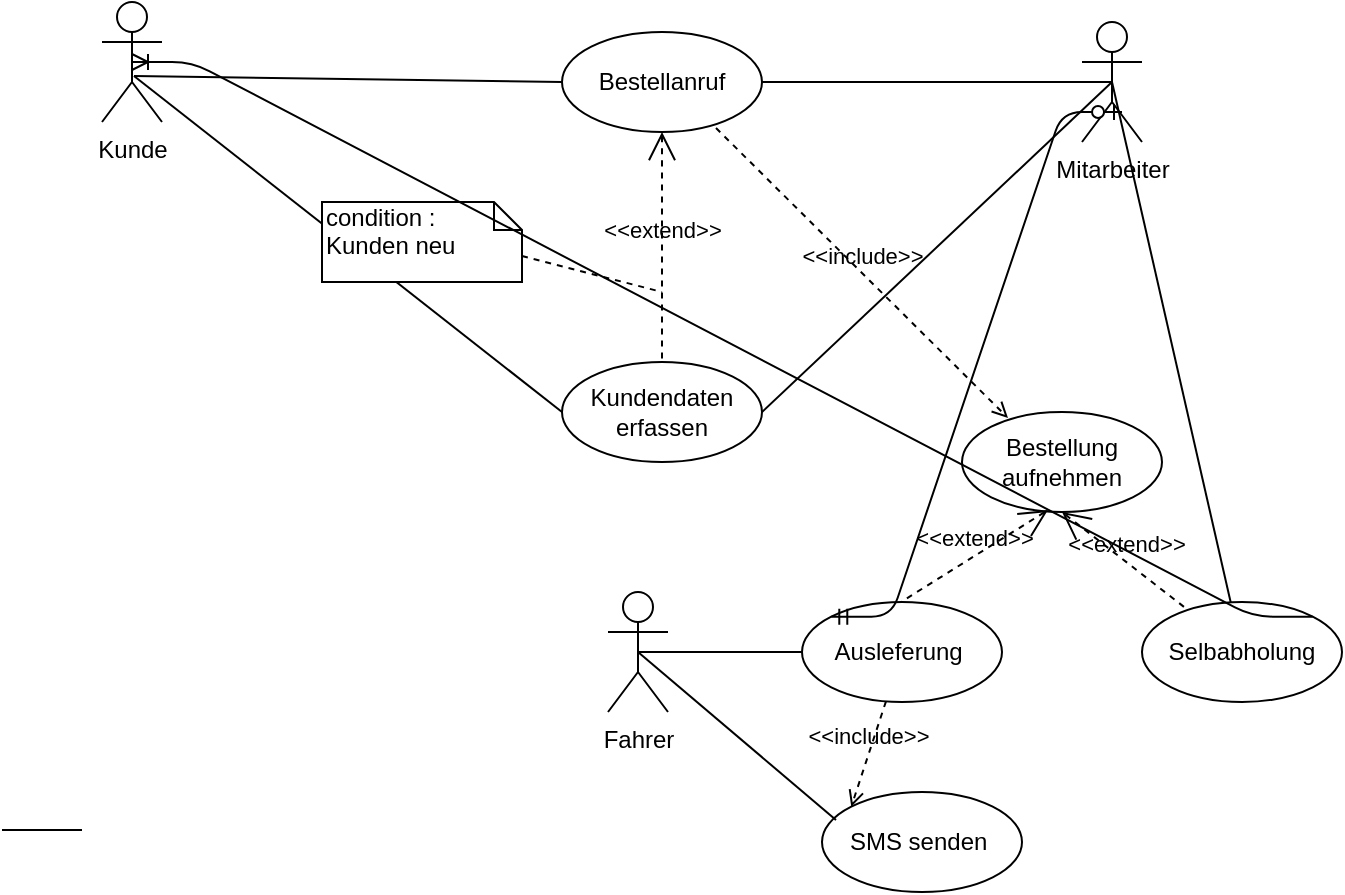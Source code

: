 <mxfile version="12.2.4"><diagram id="sxyOwEcr1aisTtCb-0PF"><mxGraphModel dx="1182" dy="611" grid="1" gridSize="10" guides="1" tooltips="1" connect="1" arrows="1" fold="1" page="1" pageScale="1" pageWidth="827" pageHeight="1169" math="0" shadow="0"><root><mxCell id="0"/><mxCell id="1" parent="0"/><mxCell id="3" value="Kunde" style="shape=umlActor;verticalLabelPosition=bottom;labelBackgroundColor=#ffffff;verticalAlign=top;html=1;" vertex="1" parent="1"><mxGeometry x="160" y="170" width="30" height="60" as="geometry"/></mxCell><mxCell id="4" value="Mitarbeiter" style="shape=umlActor;verticalLabelPosition=bottom;labelBackgroundColor=#ffffff;verticalAlign=top;html=1;" vertex="1" parent="1"><mxGeometry x="650" y="180" width="30" height="60" as="geometry"/></mxCell><mxCell id="6" value="Fahrer" style="shape=umlActor;verticalLabelPosition=bottom;labelBackgroundColor=#ffffff;verticalAlign=top;html=1;" vertex="1" parent="1"><mxGeometry x="413" y="465" width="30" height="60" as="geometry"/></mxCell><mxCell id="24" value="Bestellanruf" style="ellipse;whiteSpace=wrap;html=1;" vertex="1" parent="1"><mxGeometry x="390" y="185" width="100" height="50" as="geometry"/></mxCell><mxCell id="31" value="" style="line;strokeWidth=1;fillColor=none;align=left;verticalAlign=middle;spacingTop=-1;spacingLeft=3;spacingRight=3;rotatable=0;labelPosition=right;points=[];portConstraint=eastwest;" vertex="1" parent="1"><mxGeometry x="110" y="580" width="40" height="8" as="geometry"/></mxCell><mxCell id="32" value="" style="endArrow=none;html=1;entryX=0.5;entryY=0.5;entryDx=0;entryDy=0;entryPerimeter=0;exitX=1;exitY=0.5;exitDx=0;exitDy=0;" edge="1" parent="1" source="24" target="4"><mxGeometry width="50" height="50" relative="1" as="geometry"><mxPoint x="420" y="194" as="sourcePoint"/><mxPoint x="470" y="144" as="targetPoint"/></mxGeometry></mxCell><mxCell id="33" value="Kundendaten erfassen" style="ellipse;whiteSpace=wrap;html=1;" vertex="1" parent="1"><mxGeometry x="390" y="350" width="100" height="50" as="geometry"/></mxCell><mxCell id="36" value="" style="endArrow=none;html=1;entryX=0.533;entryY=0.617;entryDx=0;entryDy=0;entryPerimeter=0;exitX=0;exitY=0.5;exitDx=0;exitDy=0;" edge="1" parent="1" source="24" target="3"><mxGeometry width="50" height="50" relative="1" as="geometry"><mxPoint x="473" y="265" as="sourcePoint"/><mxPoint x="675" y="220" as="targetPoint"/></mxGeometry></mxCell><mxCell id="37" value="" style="endArrow=none;html=1;entryX=0.533;entryY=0.617;entryDx=0;entryDy=0;entryPerimeter=0;exitX=0;exitY=0.5;exitDx=0;exitDy=0;" edge="1" parent="1" source="33" target="3"><mxGeometry width="50" height="50" relative="1" as="geometry"><mxPoint x="290" y="350" as="sourcePoint"/><mxPoint x="185.99" y="217.02" as="targetPoint"/></mxGeometry></mxCell><mxCell id="38" value="" style="endArrow=none;html=1;entryX=0.5;entryY=0.5;entryDx=0;entryDy=0;entryPerimeter=0;exitX=1;exitY=0.5;exitDx=0;exitDy=0;" edge="1" parent="1" source="33" target="4"><mxGeometry width="50" height="50" relative="1" as="geometry"><mxPoint x="400" y="385" as="sourcePoint"/><mxPoint x="185.99" y="217.02" as="targetPoint"/></mxGeometry></mxCell><mxCell id="39" value="&amp;lt;&amp;lt;extend&amp;gt;&amp;gt;" style="edgeStyle=none;html=1;startArrow=open;endArrow=none;startSize=12;verticalAlign=bottom;dashed=1;labelBackgroundColor=none;entryX=0.5;entryY=0;entryDx=0;entryDy=0;" edge="1" parent="1" source="24" target="33"><mxGeometry width="160" relative="1" as="geometry"><mxPoint x="457.5" y="100" as="sourcePoint"/><mxPoint x="500" y="292" as="targetPoint"/><Array as="points"><mxPoint x="440" y="240"/></Array></mxGeometry></mxCell><mxCell id="40" value="condition : Kunden neu&amp;nbsp;" style="shape=note;whiteSpace=wrap;html=1;size=14;verticalAlign=top;align=left;spacingTop=-6;" vertex="1" parent="1"><mxGeometry x="270" y="270" width="100" height="40" as="geometry"/></mxCell><mxCell id="42" value="" style="endArrow=none;dashed=1;html=1;exitX=0;exitY=0;exitDx=100;exitDy=27;exitPerimeter=0;" edge="1" parent="1" source="40"><mxGeometry width="50" height="50" relative="1" as="geometry"><mxPoint x="340" y="315" as="sourcePoint"/><mxPoint x="440" y="315" as="targetPoint"/></mxGeometry></mxCell><mxCell id="45" value="Bestellung aufnehmen" style="ellipse;whiteSpace=wrap;html=1;" vertex="1" parent="1"><mxGeometry x="590" y="375" width="100" height="50" as="geometry"/></mxCell><mxCell id="46" value="&amp;lt;&amp;lt;include&amp;gt;&amp;gt;" style="edgeStyle=none;html=1;endArrow=open;verticalAlign=bottom;dashed=1;labelBackgroundColor=none;exitX=0.77;exitY=0.96;exitDx=0;exitDy=0;exitPerimeter=0;entryX=0.23;entryY=0.06;entryDx=0;entryDy=0;entryPerimeter=0;" edge="1" parent="1" source="24" target="45"><mxGeometry width="160" relative="1" as="geometry"><mxPoint x="480" y="340" as="sourcePoint"/><mxPoint x="640" y="340" as="targetPoint"/></mxGeometry></mxCell><mxCell id="47" value="Ausleferung&amp;nbsp;" style="ellipse;whiteSpace=wrap;html=1;" vertex="1" parent="1"><mxGeometry x="510" y="470" width="100" height="50" as="geometry"/></mxCell><mxCell id="48" value="Selbabholung" style="ellipse;whiteSpace=wrap;html=1;" vertex="1" parent="1"><mxGeometry x="680" y="470" width="100" height="50" as="geometry"/></mxCell><mxCell id="49" value="&amp;lt;&amp;lt;extend&amp;gt;&amp;gt;" style="edgeStyle=none;html=1;startArrow=open;endArrow=none;startSize=12;verticalAlign=bottom;dashed=1;labelBackgroundColor=none;entryX=0.5;entryY=0;entryDx=0;entryDy=0;exitX=0.43;exitY=0.98;exitDx=0;exitDy=0;exitPerimeter=0;" edge="1" parent="1" source="45"><mxGeometry width="160" relative="1" as="geometry"><mxPoint x="632" y="420" as="sourcePoint"/><mxPoint x="559.5" y="470" as="targetPoint"/><Array as="points"/></mxGeometry></mxCell><mxCell id="50" value="&amp;lt;&amp;lt;extend&amp;gt;&amp;gt;" style="edgeStyle=none;html=1;startArrow=open;endArrow=none;startSize=12;verticalAlign=bottom;dashed=1;labelBackgroundColor=none;exitX=0.5;exitY=1;exitDx=0;exitDy=0;" edge="1" parent="1" source="45" target="48"><mxGeometry width="160" relative="1" as="geometry"><mxPoint x="660" y="420" as="sourcePoint"/><mxPoint x="660" y="535" as="targetPoint"/><Array as="points"/></mxGeometry></mxCell><mxCell id="51" value="SMS senden&amp;nbsp;" style="ellipse;whiteSpace=wrap;html=1;" vertex="1" parent="1"><mxGeometry x="520" y="565" width="100" height="50" as="geometry"/></mxCell><mxCell id="52" value="&amp;lt;&amp;lt;include&amp;gt;&amp;gt;" style="edgeStyle=none;html=1;endArrow=open;verticalAlign=bottom;dashed=1;labelBackgroundColor=none;entryX=0;entryY=0;entryDx=0;entryDy=0;" edge="1" parent="1" source="47" target="51"><mxGeometry width="160" relative="1" as="geometry"><mxPoint x="477" y="243" as="sourcePoint"/><mxPoint x="623" y="388" as="targetPoint"/></mxGeometry></mxCell><mxCell id="53" value="" style="endArrow=none;html=1;entryX=0;entryY=0.5;entryDx=0;entryDy=0;exitX=0.5;exitY=0.5;exitDx=0;exitDy=0;exitPerimeter=0;" edge="1" parent="1" source="6" target="47"><mxGeometry width="50" height="50" relative="1" as="geometry"><mxPoint x="500" y="385" as="sourcePoint"/><mxPoint x="675" y="220" as="targetPoint"/></mxGeometry></mxCell><mxCell id="54" value="" style="endArrow=none;html=1;entryX=0.07;entryY=0.28;entryDx=0;entryDy=0;entryPerimeter=0;exitX=0.5;exitY=0.5;exitDx=0;exitDy=0;exitPerimeter=0;" edge="1" parent="1" source="6" target="51"><mxGeometry width="50" height="50" relative="1" as="geometry"><mxPoint x="510" y="395" as="sourcePoint"/><mxPoint x="685" y="230" as="targetPoint"/></mxGeometry></mxCell><mxCell id="56" value="" style="edgeStyle=entityRelationEdgeStyle;fontSize=12;html=1;endArrow=ERoneToMany;entryX=0.5;entryY=0.5;entryDx=0;entryDy=0;entryPerimeter=0;exitX=1;exitY=0;exitDx=0;exitDy=0;" edge="1" parent="1" source="48" target="3"><mxGeometry width="100" height="100" relative="1" as="geometry"><mxPoint x="110" y="740" as="sourcePoint"/><mxPoint x="210" y="640" as="targetPoint"/></mxGeometry></mxCell><mxCell id="57" value="" style="edgeStyle=entityRelationEdgeStyle;fontSize=12;html=1;endArrow=ERzeroToOne;startArrow=ERmandOne;entryX=0.667;entryY=0.75;entryDx=0;entryDy=0;entryPerimeter=0;exitX=0;exitY=0;exitDx=0;exitDy=0;" edge="1" parent="1" source="47" target="4"><mxGeometry width="100" height="100" relative="1" as="geometry"><mxPoint x="530" y="470" as="sourcePoint"/><mxPoint x="210" y="640" as="targetPoint"/></mxGeometry></mxCell><mxCell id="58" value="" style="endArrow=none;html=1;entryX=0.5;entryY=0.5;entryDx=0;entryDy=0;entryPerimeter=0;" edge="1" parent="1" source="48" target="4"><mxGeometry width="50" height="50" relative="1" as="geometry"><mxPoint x="500" y="385" as="sourcePoint"/><mxPoint x="675" y="220" as="targetPoint"/></mxGeometry></mxCell></root></mxGraphModel></diagram></mxfile>